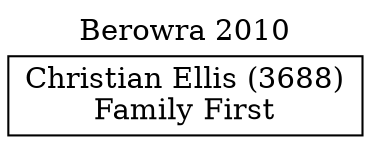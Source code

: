 // House preference flow
digraph "Christian Ellis (3688)_Berowra_2010" {
	graph [label="Berowra 2010" labelloc=t mclimit=10]
	node [shape=box]
	"Christian Ellis (3688)" [label="Christian Ellis (3688)
Family First"]
}
